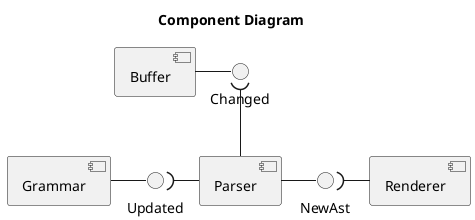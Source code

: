 @startuml

title Component Diagram

component Buffer
component Grammar
component Parser
component Renderer

interface Changed

Buffer - Changed
Changed )-- Parser

interface Updated

Grammar - Updated
Updated )- Parser

interface NewAst

Parser - NewAst
NewAst )- Renderer

@enduml
